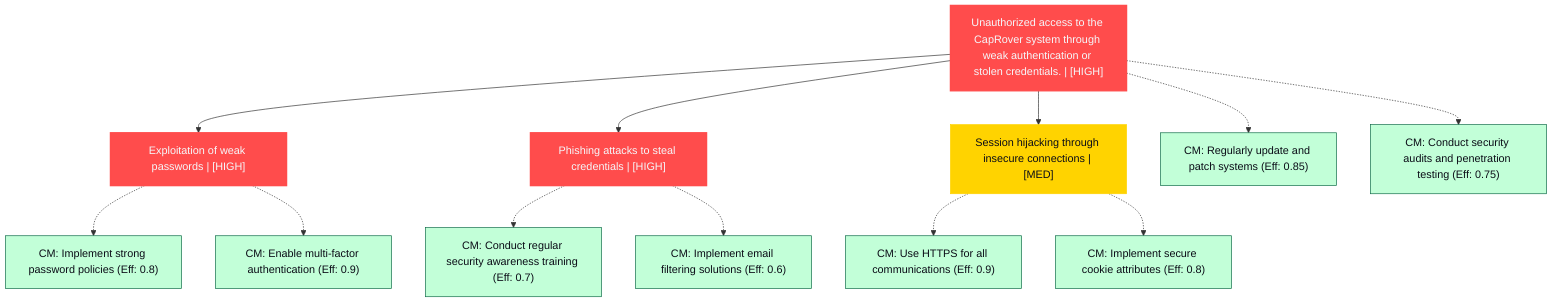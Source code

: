 graph TB
  node_01K64P3NY3C4X92KS94PYA6AGY["Unauthorized access to the CapRover system through weak authentication or stolen credentials. | [HIGH]"]:::highRisk
  node_01K64P3NY3C4X92KS94PYA6AGY-1["Exploitation of weak passwords | [HIGH]"]:::highRisk
  node_01K64P3NY3C4X92KS94PYA6AGY-1_cm_0["CM: Implement strong password policies (Eff: 0.8)"]:::countermeasure
  node_01K64P3NY3C4X92KS94PYA6AGY-1_cm_1["CM: Enable multi-factor authentication (Eff: 0.9)"]:::countermeasure
  node_01K64P3NY3C4X92KS94PYA6AGY-2["Phishing attacks to steal credentials | [HIGH]"]:::highRisk
  node_01K64P3NY3C4X92KS94PYA6AGY-2_cm_0["CM: Conduct regular security awareness training (Eff: 0.7)"]:::countermeasure
  node_01K64P3NY3C4X92KS94PYA6AGY-2_cm_1["CM: Implement email filtering solutions (Eff: 0.6)"]:::countermeasure
  node_01K64P3NY3C4X92KS94PYA6AGY-3["Session hijacking through insecure connections | [MED]"]:::mediumRisk
  node_01K64P3NY3C4X92KS94PYA6AGY-3_cm_0["CM: Use HTTPS for all communications (Eff: 0.9)"]:::countermeasure
  node_01K64P3NY3C4X92KS94PYA6AGY-3_cm_1["CM: Implement secure cookie attributes (Eff: 0.8)"]:::countermeasure
  node_01K64P3NY3C4X92KS94PYA6AGY_cm_0["CM: Regularly update and patch systems (Eff: 0.85)"]:::countermeasure
  node_01K64P3NY3C4X92KS94PYA6AGY_cm_1["CM: Conduct security audits and penetration testing (Eff: 0.75)"]:::countermeasure

  node_01K64P3NY3C4X92KS94PYA6AGY --> node_01K64P3NY3C4X92KS94PYA6AGY-1
  node_01K64P3NY3C4X92KS94PYA6AGY-1 -.-> node_01K64P3NY3C4X92KS94PYA6AGY-1_cm_0
  node_01K64P3NY3C4X92KS94PYA6AGY-1 -.-> node_01K64P3NY3C4X92KS94PYA6AGY-1_cm_1
  node_01K64P3NY3C4X92KS94PYA6AGY --> node_01K64P3NY3C4X92KS94PYA6AGY-2
  node_01K64P3NY3C4X92KS94PYA6AGY-2 -.-> node_01K64P3NY3C4X92KS94PYA6AGY-2_cm_0
  node_01K64P3NY3C4X92KS94PYA6AGY-2 -.-> node_01K64P3NY3C4X92KS94PYA6AGY-2_cm_1
  node_01K64P3NY3C4X92KS94PYA6AGY --> node_01K64P3NY3C4X92KS94PYA6AGY-3
  node_01K64P3NY3C4X92KS94PYA6AGY-3 -.-> node_01K64P3NY3C4X92KS94PYA6AGY-3_cm_0
  node_01K64P3NY3C4X92KS94PYA6AGY-3 -.-> node_01K64P3NY3C4X92KS94PYA6AGY-3_cm_1
  node_01K64P3NY3C4X92KS94PYA6AGY -.-> node_01K64P3NY3C4X92KS94PYA6AGY_cm_0
  node_01K64P3NY3C4X92KS94PYA6AGY -.-> node_01K64P3NY3C4X92KS94PYA6AGY_cm_1

  classDef andNode fill:#FF4C4C,stroke:#FF4C4C,stroke-width:2px,color:#F5F7FA
  classDef orNode fill:#36FF8F,stroke:#36FF8F,stroke-width:2px,color:#0B0D17
  classDef leafNode fill:#29ABE2,stroke:#29ABE2,stroke-width:2px,color:#F5F7FA
  classDef highRisk fill:#FF4C4C,color:#F5F7FA,stroke:#FF4C4C,stroke-width:2px
  classDef mediumRisk fill:#FFD300,stroke:#FFD300,stroke-width:1px,color:#0B0D17
  classDef lowRisk fill:#FFF2B3,stroke:#FFF2B3,stroke-width:1px,color:#0B0D17
  classDef countermeasure fill:#C2FFD8,stroke:#106B49,stroke-width:1px,color:#0B0D17
  classDef reference fill:#A259FF,stroke:#c3a4ff,stroke-width:1px,stroke-dasharray:3 3,color:#F5F7FA
  classDef mitreNode stroke-dasharray:5 5
  classDef note fill:#ffffcc,stroke:#ffcc00,stroke-width:2px,stroke-dasharray:5 5